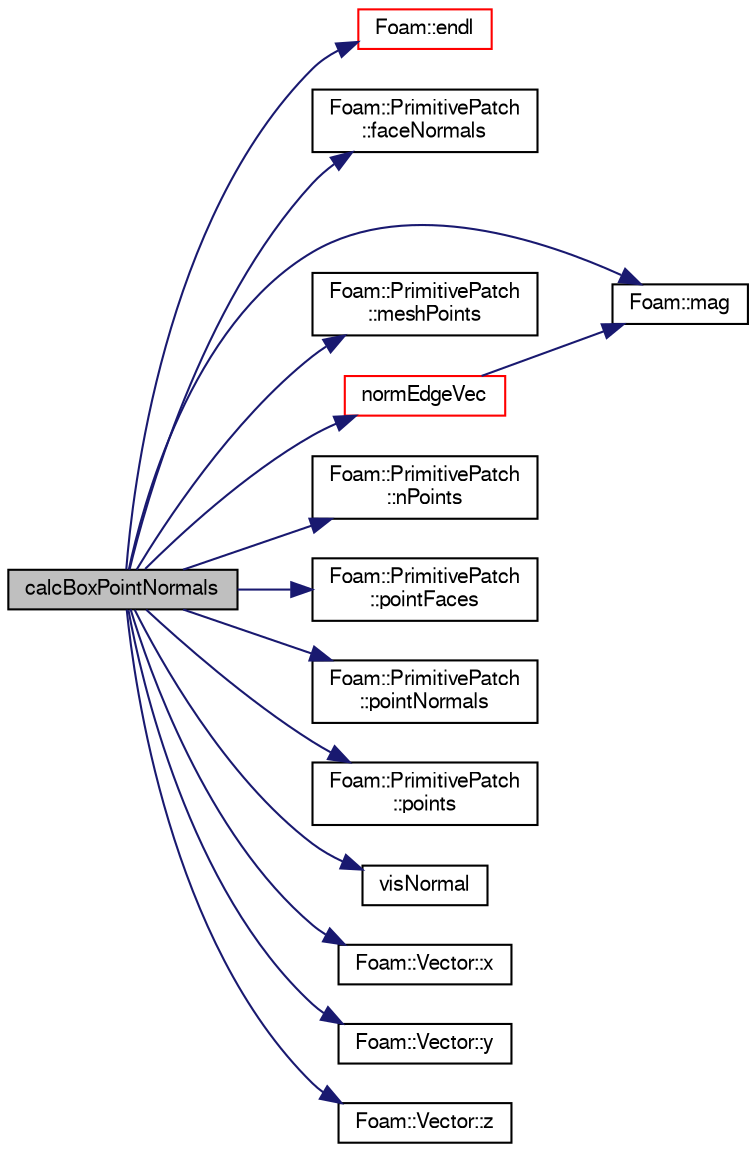 digraph "calcBoxPointNormals"
{
  bgcolor="transparent";
  edge [fontname="FreeSans",fontsize="10",labelfontname="FreeSans",labelfontsize="10"];
  node [fontname="FreeSans",fontsize="10",shape=record];
  rankdir="LR";
  Node3 [label="calcBoxPointNormals",height=0.2,width=0.4,color="black", fillcolor="grey75", style="filled", fontcolor="black"];
  Node3 -> Node4 [color="midnightblue",fontsize="10",style="solid",fontname="FreeSans"];
  Node4 [label="Foam::endl",height=0.2,width=0.4,color="red",URL="$a21124.html#a2db8fe02a0d3909e9351bb4275b23ce4",tooltip="Add newline and flush stream. "];
  Node3 -> Node6 [color="midnightblue",fontsize="10",style="solid",fontname="FreeSans"];
  Node6 [label="Foam::PrimitivePatch\l::faceNormals",height=0.2,width=0.4,color="black",URL="$a27538.html#ad96a54bba336ea57f59f0da350d3c265",tooltip="Return face normals for patch. "];
  Node3 -> Node7 [color="midnightblue",fontsize="10",style="solid",fontname="FreeSans"];
  Node7 [label="Foam::mag",height=0.2,width=0.4,color="black",URL="$a21124.html#a929da2a3fdcf3dacbbe0487d3a330dae"];
  Node3 -> Node8 [color="midnightblue",fontsize="10",style="solid",fontname="FreeSans"];
  Node8 [label="Foam::PrimitivePatch\l::meshPoints",height=0.2,width=0.4,color="black",URL="$a27538.html#a52e3a457780fe74b31d39dc046bce1d8",tooltip="Return labelList of mesh points in patch. They are constructed. "];
  Node3 -> Node9 [color="midnightblue",fontsize="10",style="solid",fontname="FreeSans"];
  Node9 [label="normEdgeVec",height=0.2,width=0.4,color="red",URL="$a21153.html#a7fcaaaefc5bc2d460742d9a452091d8b",tooltip="Normalized edge vector. "];
  Node9 -> Node7 [color="midnightblue",fontsize="10",style="solid",fontname="FreeSans"];
  Node3 -> Node16 [color="midnightblue",fontsize="10",style="solid",fontname="FreeSans"];
  Node16 [label="Foam::PrimitivePatch\l::nPoints",height=0.2,width=0.4,color="black",URL="$a27538.html#a1c886a784a597459dbf2d9470798e9dd",tooltip="Return number of points supporting patch faces. "];
  Node3 -> Node17 [color="midnightblue",fontsize="10",style="solid",fontname="FreeSans"];
  Node17 [label="Foam::PrimitivePatch\l::pointFaces",height=0.2,width=0.4,color="black",URL="$a27538.html#acc347dd5dd3557af888ac3dd86d90d22",tooltip="Return point-face addressing. "];
  Node3 -> Node18 [color="midnightblue",fontsize="10",style="solid",fontname="FreeSans"];
  Node18 [label="Foam::PrimitivePatch\l::pointNormals",height=0.2,width=0.4,color="black",URL="$a27538.html#a46bfb38a95e334058a19c3d37c3ed070",tooltip="Return point normals for patch. "];
  Node3 -> Node19 [color="midnightblue",fontsize="10",style="solid",fontname="FreeSans"];
  Node19 [label="Foam::PrimitivePatch\l::points",height=0.2,width=0.4,color="black",URL="$a27538.html#aa3c7d968f31c88780c663876f64ef6a6",tooltip="Return reference to global points. "];
  Node3 -> Node20 [color="midnightblue",fontsize="10",style="solid",fontname="FreeSans"];
  Node20 [label="visNormal",height=0.2,width=0.4,color="black",URL="$a21153.html#a9de71c14b05e746ff1ba20f30a5f9a05",tooltip="Check if n is in same direction as normals of all faceLabels. "];
  Node3 -> Node13 [color="midnightblue",fontsize="10",style="solid",fontname="FreeSans"];
  Node13 [label="Foam::Vector::x",height=0.2,width=0.4,color="black",URL="$a28442.html#a63327976e5a8359700064a02ae22548e"];
  Node3 -> Node14 [color="midnightblue",fontsize="10",style="solid",fontname="FreeSans"];
  Node14 [label="Foam::Vector::y",height=0.2,width=0.4,color="black",URL="$a28442.html#a1ee865f676fbac703a49c6654dd3ad74"];
  Node3 -> Node15 [color="midnightblue",fontsize="10",style="solid",fontname="FreeSans"];
  Node15 [label="Foam::Vector::z",height=0.2,width=0.4,color="black",URL="$a28442.html#a1c8320b15610de211ec70ef966581423"];
}
